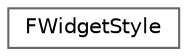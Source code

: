 digraph "Graphical Class Hierarchy"
{
 // INTERACTIVE_SVG=YES
 // LATEX_PDF_SIZE
  bgcolor="transparent";
  edge [fontname=Helvetica,fontsize=10,labelfontname=Helvetica,labelfontsize=10];
  node [fontname=Helvetica,fontsize=10,shape=box,height=0.2,width=0.4];
  rankdir="LR";
  Node0 [id="Node000000",label="FWidgetStyle",height=0.2,width=0.4,color="grey40", fillcolor="white", style="filled",URL="$dd/d09/classFWidgetStyle.html",tooltip="Contains info about those aspects of widget appearance that should be propagated hierarchically."];
}
